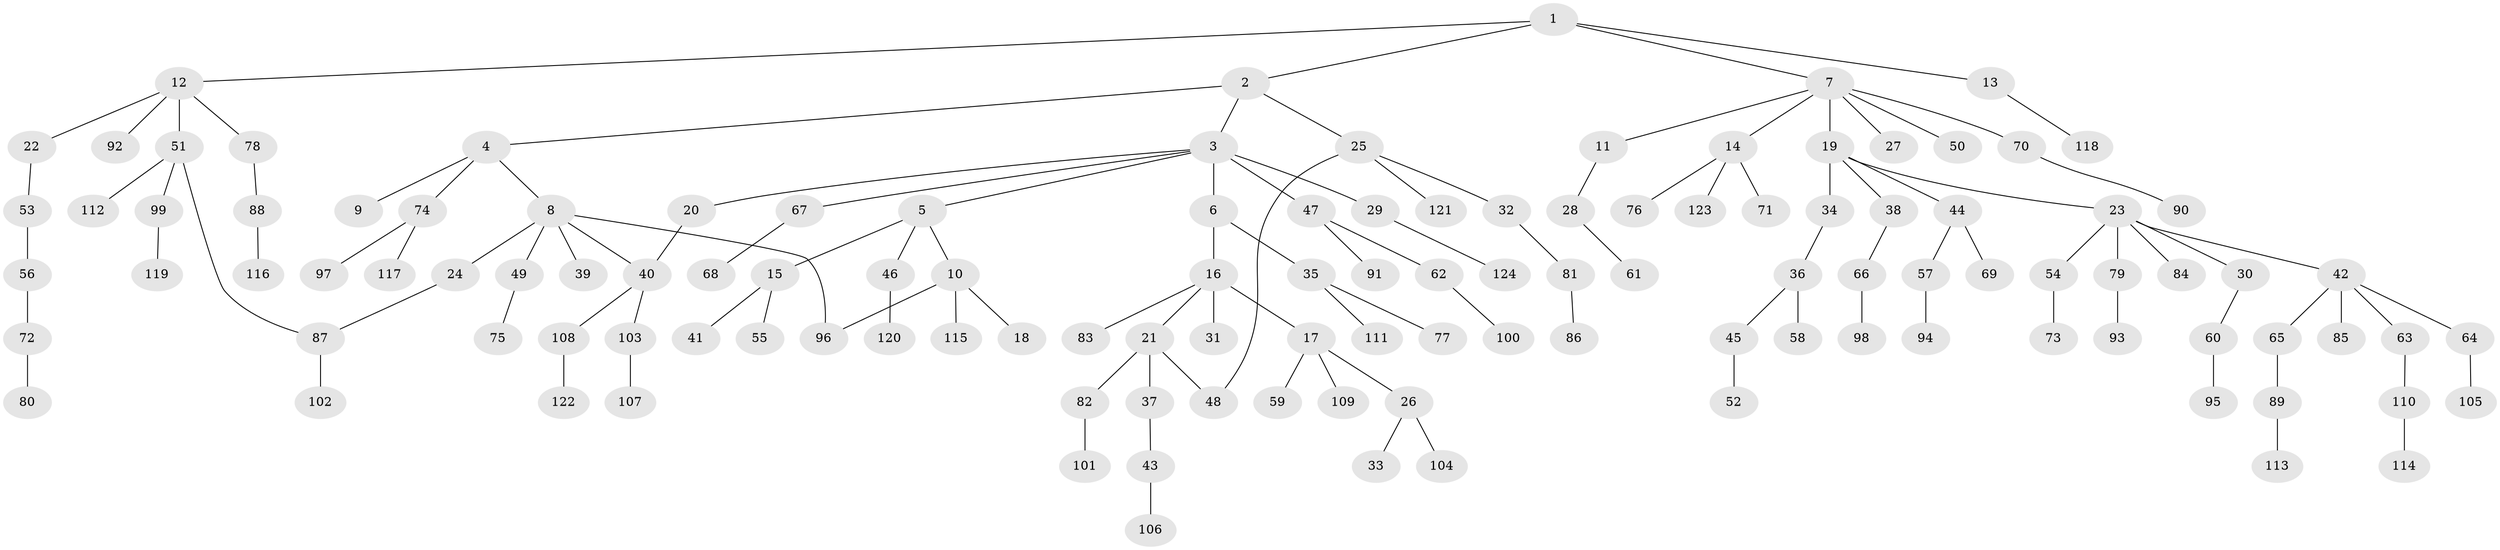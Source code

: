 // Generated by graph-tools (version 1.1) at 2025/49/03/09/25 03:49:16]
// undirected, 124 vertices, 127 edges
graph export_dot {
graph [start="1"]
  node [color=gray90,style=filled];
  1;
  2;
  3;
  4;
  5;
  6;
  7;
  8;
  9;
  10;
  11;
  12;
  13;
  14;
  15;
  16;
  17;
  18;
  19;
  20;
  21;
  22;
  23;
  24;
  25;
  26;
  27;
  28;
  29;
  30;
  31;
  32;
  33;
  34;
  35;
  36;
  37;
  38;
  39;
  40;
  41;
  42;
  43;
  44;
  45;
  46;
  47;
  48;
  49;
  50;
  51;
  52;
  53;
  54;
  55;
  56;
  57;
  58;
  59;
  60;
  61;
  62;
  63;
  64;
  65;
  66;
  67;
  68;
  69;
  70;
  71;
  72;
  73;
  74;
  75;
  76;
  77;
  78;
  79;
  80;
  81;
  82;
  83;
  84;
  85;
  86;
  87;
  88;
  89;
  90;
  91;
  92;
  93;
  94;
  95;
  96;
  97;
  98;
  99;
  100;
  101;
  102;
  103;
  104;
  105;
  106;
  107;
  108;
  109;
  110;
  111;
  112;
  113;
  114;
  115;
  116;
  117;
  118;
  119;
  120;
  121;
  122;
  123;
  124;
  1 -- 2;
  1 -- 7;
  1 -- 12;
  1 -- 13;
  2 -- 3;
  2 -- 4;
  2 -- 25;
  3 -- 5;
  3 -- 6;
  3 -- 20;
  3 -- 29;
  3 -- 47;
  3 -- 67;
  4 -- 8;
  4 -- 9;
  4 -- 74;
  5 -- 10;
  5 -- 15;
  5 -- 46;
  6 -- 16;
  6 -- 35;
  7 -- 11;
  7 -- 14;
  7 -- 19;
  7 -- 27;
  7 -- 50;
  7 -- 70;
  8 -- 24;
  8 -- 39;
  8 -- 40;
  8 -- 49;
  8 -- 96;
  10 -- 18;
  10 -- 96;
  10 -- 115;
  11 -- 28;
  12 -- 22;
  12 -- 51;
  12 -- 78;
  12 -- 92;
  13 -- 118;
  14 -- 71;
  14 -- 76;
  14 -- 123;
  15 -- 41;
  15 -- 55;
  16 -- 17;
  16 -- 21;
  16 -- 31;
  16 -- 83;
  17 -- 26;
  17 -- 59;
  17 -- 109;
  19 -- 23;
  19 -- 34;
  19 -- 38;
  19 -- 44;
  20 -- 40;
  21 -- 37;
  21 -- 82;
  21 -- 48;
  22 -- 53;
  23 -- 30;
  23 -- 42;
  23 -- 54;
  23 -- 79;
  23 -- 84;
  24 -- 87;
  25 -- 32;
  25 -- 48;
  25 -- 121;
  26 -- 33;
  26 -- 104;
  28 -- 61;
  29 -- 124;
  30 -- 60;
  32 -- 81;
  34 -- 36;
  35 -- 77;
  35 -- 111;
  36 -- 45;
  36 -- 58;
  37 -- 43;
  38 -- 66;
  40 -- 103;
  40 -- 108;
  42 -- 63;
  42 -- 64;
  42 -- 65;
  42 -- 85;
  43 -- 106;
  44 -- 57;
  44 -- 69;
  45 -- 52;
  46 -- 120;
  47 -- 62;
  47 -- 91;
  49 -- 75;
  51 -- 99;
  51 -- 112;
  51 -- 87;
  53 -- 56;
  54 -- 73;
  56 -- 72;
  57 -- 94;
  60 -- 95;
  62 -- 100;
  63 -- 110;
  64 -- 105;
  65 -- 89;
  66 -- 98;
  67 -- 68;
  70 -- 90;
  72 -- 80;
  74 -- 97;
  74 -- 117;
  78 -- 88;
  79 -- 93;
  81 -- 86;
  82 -- 101;
  87 -- 102;
  88 -- 116;
  89 -- 113;
  99 -- 119;
  103 -- 107;
  108 -- 122;
  110 -- 114;
}
